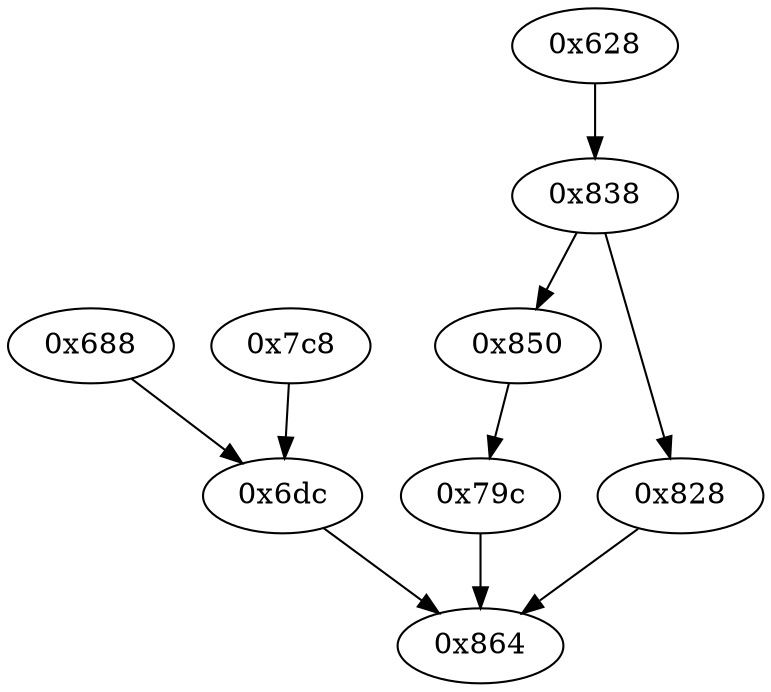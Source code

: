 strict digraph "" {
	"0x688"	 [opcode="[u'mov', u'bl', u'mov']"];
	"0x6dc"	 [opcode="[u'mov', u'bl', u'ldr', u'ldr', u'ldr', u'rsb', u'mvn', u'mul', u'mvn', u'mvn', u'ldr', u'ldr', u'orr', u'mov', u'cmn', u'mov', \
u'cmp', u'mov', u'mov', u'mov', u'cmn', u'mov', u'mov', u'teq', u'mov', u'b']"];
	"0x688" -> "0x6dc";
	"0x838"	 [opcode="[u'ldr', u'ldr', u'ldr', u'cmp', u'mov', u'b']"];
	"0x850"	 [opcode="[u'ldr', u'bl', u'ldr', u'ldr', u'b']"];
	"0x838" -> "0x850";
	"0x828"	 [opcode="[u'mov', u'bl', u'mov', u'b']"];
	"0x838" -> "0x828";
	"0x79c"	 [opcode="[u'ldr', u'bl', u'mov', u'b']"];
	"0x850" -> "0x79c";
	"0x864"	 [opcode="[u'mov', u'sub', u'pop']"];
	"0x828" -> "0x864";
	"0x6dc" -> "0x864";
	"0x628"	 [opcode="[u'push', u'add', u'sub', u'ldr', u'ldr', u'ldrb', u'add', u'str', u'ldr', u'ldr', u'ldr', u'ldr', u'ldr', u'str', u'ldr', u'add', \
u'str', u'ldr', u'add', u'ldr', u'add', u'ldr', u'add', u'b']"];
	"0x628" -> "0x838";
	"0x7c8"	 [opcode="[u'ldr', u'mov', u'ldr', u'rsb', u'mvn', u'mul', u'mvn', u'mov', u'eor', u'and', u'ldr', u'mov', u'ldr', u'cmp', u'mov', u'teq', \
u'mov', u'mov', u'cmp', u'mov', u'mov', u'cmp', u'mov', u'b']"];
	"0x7c8" -> "0x6dc";
	"0x79c" -> "0x864";
}
